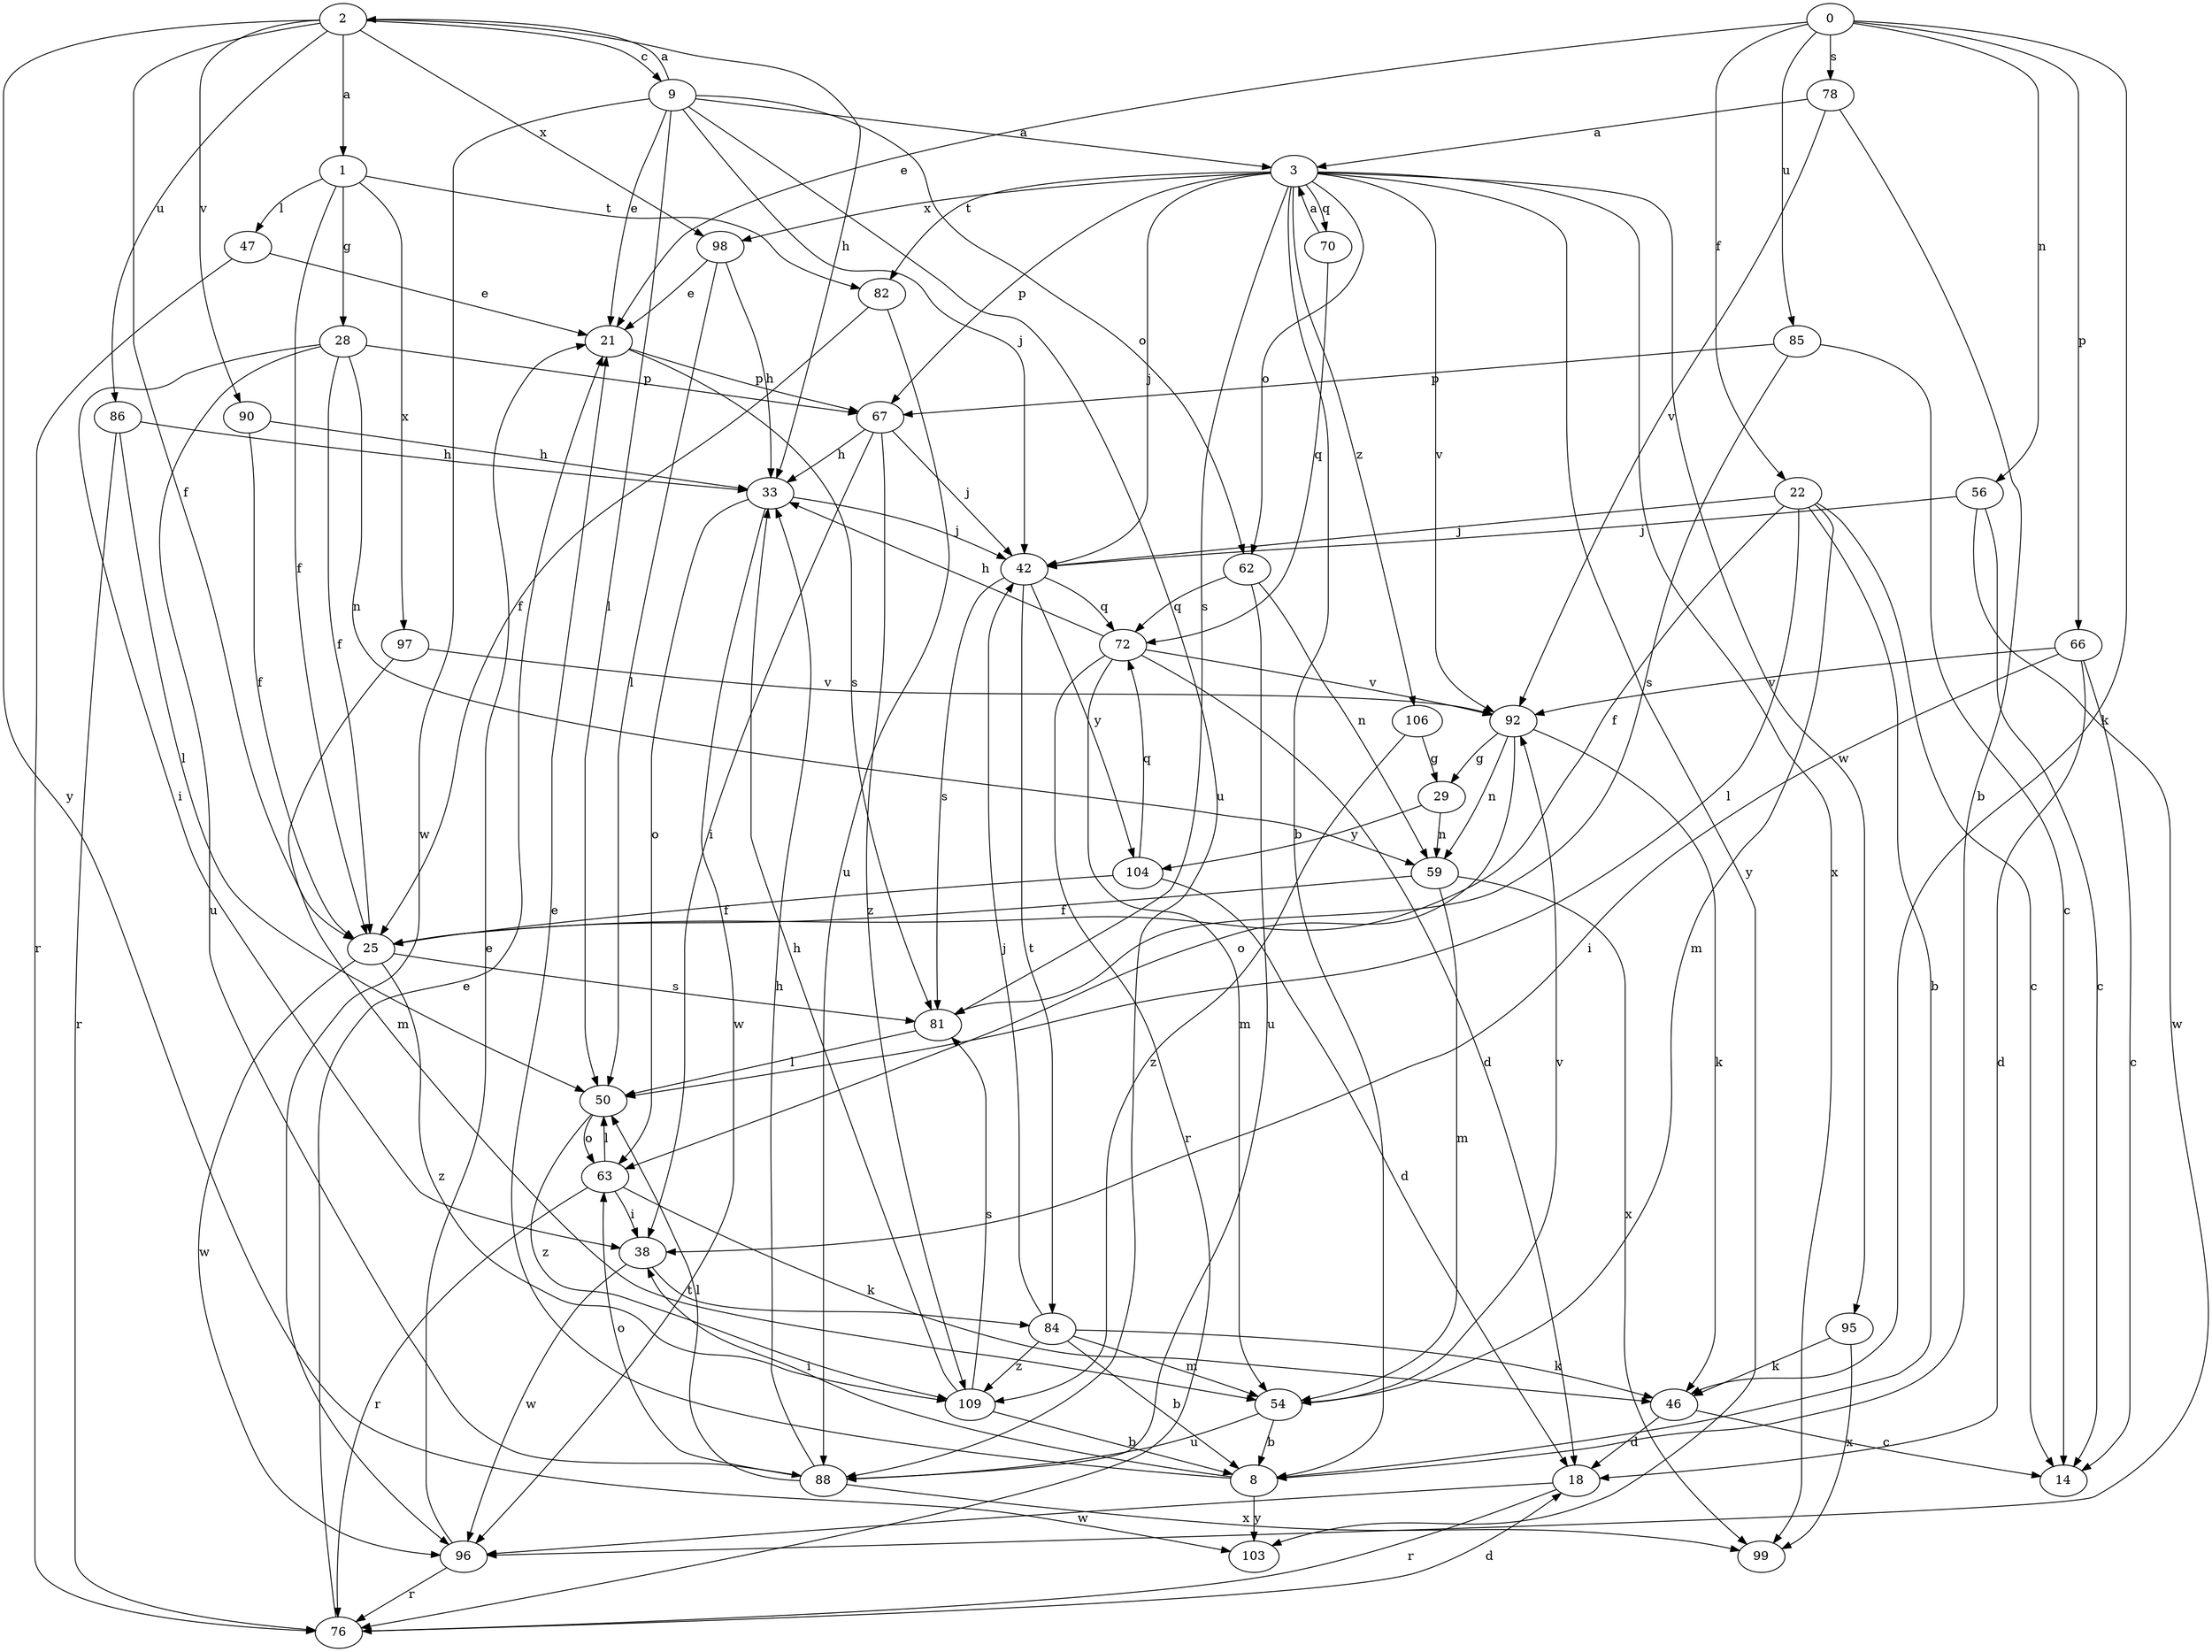 strict digraph  {
0;
1;
2;
3;
8;
9;
14;
18;
21;
22;
25;
28;
29;
33;
38;
42;
46;
47;
50;
54;
56;
59;
62;
63;
66;
67;
70;
72;
76;
78;
81;
82;
84;
85;
86;
88;
90;
92;
95;
96;
97;
98;
99;
103;
104;
106;
109;
0 -> 21  [label=e];
0 -> 22  [label=f];
0 -> 46  [label=k];
0 -> 56  [label=n];
0 -> 66  [label=p];
0 -> 78  [label=s];
0 -> 85  [label=u];
1 -> 25  [label=f];
1 -> 28  [label=g];
1 -> 47  [label=l];
1 -> 82  [label=t];
1 -> 97  [label=x];
2 -> 1  [label=a];
2 -> 9  [label=c];
2 -> 25  [label=f];
2 -> 33  [label=h];
2 -> 86  [label=u];
2 -> 90  [label=v];
2 -> 98  [label=x];
2 -> 103  [label=y];
3 -> 8  [label=b];
3 -> 42  [label=j];
3 -> 62  [label=o];
3 -> 67  [label=p];
3 -> 70  [label=q];
3 -> 81  [label=s];
3 -> 82  [label=t];
3 -> 92  [label=v];
3 -> 95  [label=w];
3 -> 98  [label=x];
3 -> 99  [label=x];
3 -> 103  [label=y];
3 -> 106  [label=z];
8 -> 21  [label=e];
8 -> 38  [label=i];
8 -> 103  [label=y];
9 -> 2  [label=a];
9 -> 3  [label=a];
9 -> 21  [label=e];
9 -> 42  [label=j];
9 -> 50  [label=l];
9 -> 62  [label=o];
9 -> 88  [label=u];
9 -> 96  [label=w];
18 -> 76  [label=r];
18 -> 96  [label=w];
21 -> 67  [label=p];
21 -> 81  [label=s];
22 -> 8  [label=b];
22 -> 14  [label=c];
22 -> 25  [label=f];
22 -> 42  [label=j];
22 -> 50  [label=l];
22 -> 54  [label=m];
25 -> 81  [label=s];
25 -> 96  [label=w];
25 -> 109  [label=z];
28 -> 25  [label=f];
28 -> 38  [label=i];
28 -> 59  [label=n];
28 -> 67  [label=p];
28 -> 88  [label=u];
29 -> 59  [label=n];
29 -> 104  [label=y];
33 -> 42  [label=j];
33 -> 63  [label=o];
33 -> 96  [label=w];
38 -> 84  [label=t];
38 -> 96  [label=w];
42 -> 72  [label=q];
42 -> 81  [label=s];
42 -> 84  [label=t];
42 -> 104  [label=y];
46 -> 14  [label=c];
46 -> 18  [label=d];
47 -> 21  [label=e];
47 -> 76  [label=r];
50 -> 63  [label=o];
50 -> 109  [label=z];
54 -> 8  [label=b];
54 -> 88  [label=u];
54 -> 92  [label=v];
56 -> 14  [label=c];
56 -> 42  [label=j];
56 -> 96  [label=w];
59 -> 25  [label=f];
59 -> 54  [label=m];
59 -> 99  [label=x];
62 -> 59  [label=n];
62 -> 72  [label=q];
62 -> 88  [label=u];
63 -> 38  [label=i];
63 -> 46  [label=k];
63 -> 50  [label=l];
63 -> 76  [label=r];
66 -> 14  [label=c];
66 -> 18  [label=d];
66 -> 38  [label=i];
66 -> 92  [label=v];
67 -> 33  [label=h];
67 -> 38  [label=i];
67 -> 42  [label=j];
67 -> 109  [label=z];
70 -> 3  [label=a];
70 -> 72  [label=q];
72 -> 18  [label=d];
72 -> 33  [label=h];
72 -> 54  [label=m];
72 -> 76  [label=r];
72 -> 92  [label=v];
76 -> 18  [label=d];
76 -> 21  [label=e];
78 -> 3  [label=a];
78 -> 8  [label=b];
78 -> 92  [label=v];
81 -> 50  [label=l];
82 -> 25  [label=f];
82 -> 88  [label=u];
84 -> 8  [label=b];
84 -> 42  [label=j];
84 -> 46  [label=k];
84 -> 54  [label=m];
84 -> 109  [label=z];
85 -> 14  [label=c];
85 -> 67  [label=p];
85 -> 81  [label=s];
86 -> 33  [label=h];
86 -> 50  [label=l];
86 -> 76  [label=r];
88 -> 33  [label=h];
88 -> 50  [label=l];
88 -> 63  [label=o];
88 -> 99  [label=x];
90 -> 25  [label=f];
90 -> 33  [label=h];
92 -> 29  [label=g];
92 -> 46  [label=k];
92 -> 59  [label=n];
92 -> 63  [label=o];
95 -> 46  [label=k];
95 -> 99  [label=x];
96 -> 21  [label=e];
96 -> 76  [label=r];
97 -> 54  [label=m];
97 -> 92  [label=v];
98 -> 21  [label=e];
98 -> 33  [label=h];
98 -> 50  [label=l];
104 -> 18  [label=d];
104 -> 25  [label=f];
104 -> 72  [label=q];
106 -> 29  [label=g];
106 -> 109  [label=z];
109 -> 8  [label=b];
109 -> 33  [label=h];
109 -> 81  [label=s];
}

